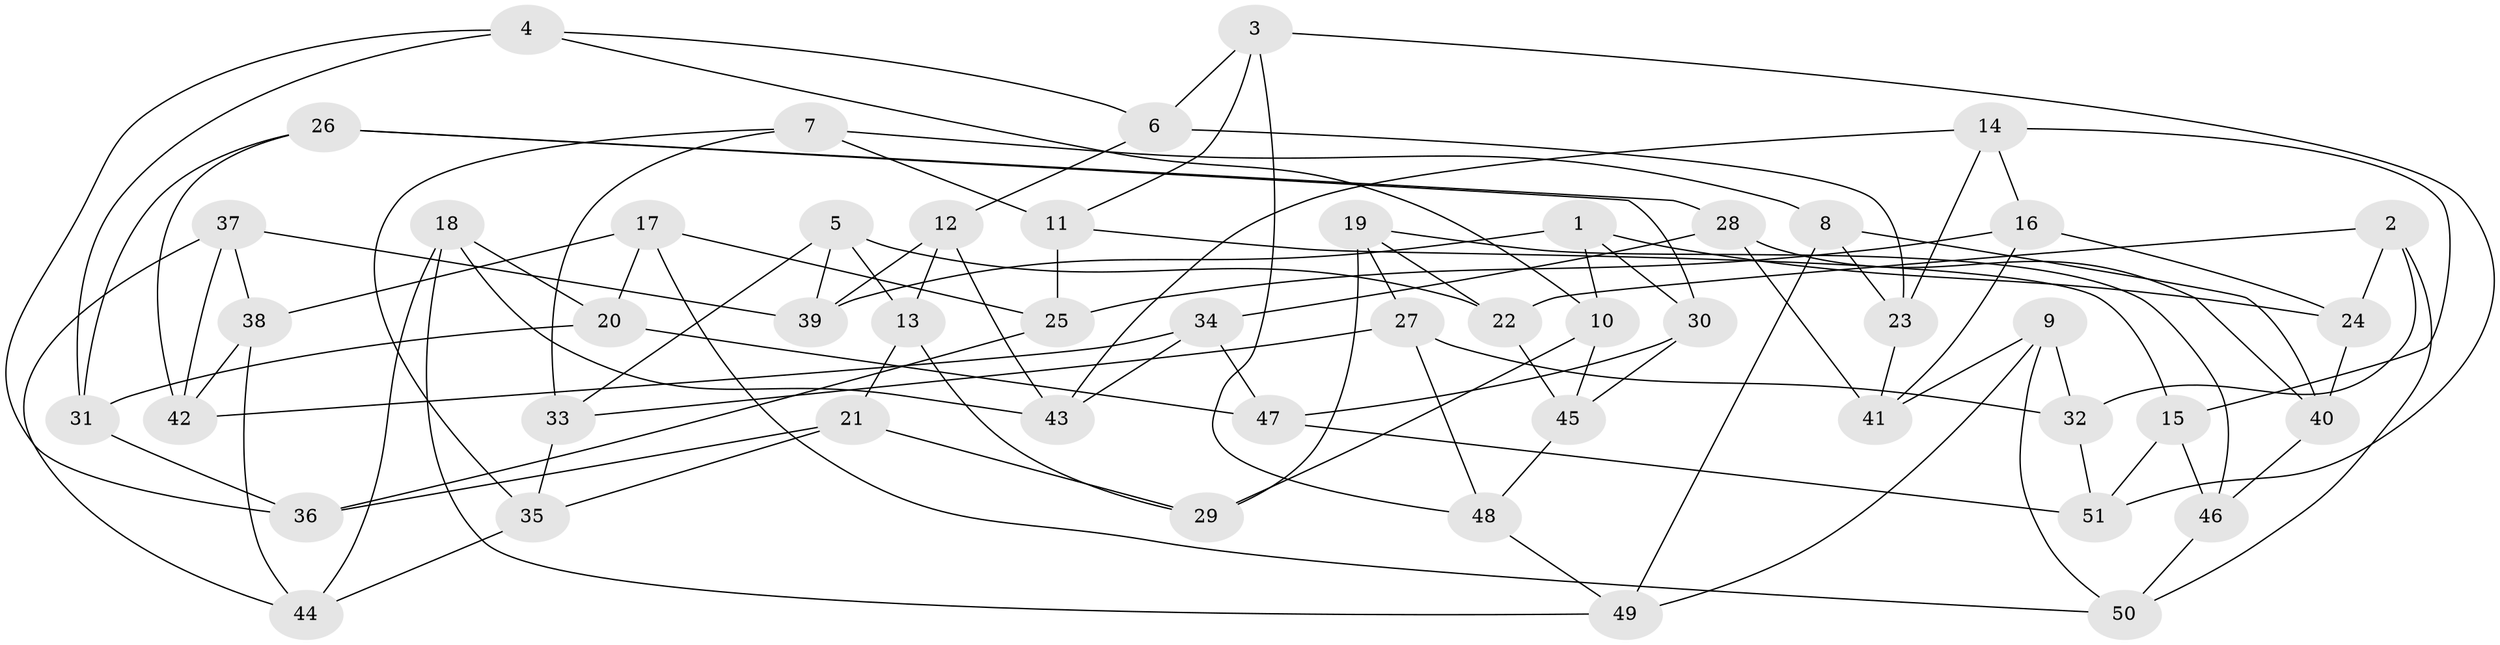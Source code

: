 // coarse degree distribution, {6: 0.4666666666666667, 4: 0.26666666666666666, 5: 0.23333333333333334, 3: 0.03333333333333333}
// Generated by graph-tools (version 1.1) at 2025/24/03/03/25 07:24:24]
// undirected, 51 vertices, 102 edges
graph export_dot {
graph [start="1"]
  node [color=gray90,style=filled];
  1;
  2;
  3;
  4;
  5;
  6;
  7;
  8;
  9;
  10;
  11;
  12;
  13;
  14;
  15;
  16;
  17;
  18;
  19;
  20;
  21;
  22;
  23;
  24;
  25;
  26;
  27;
  28;
  29;
  30;
  31;
  32;
  33;
  34;
  35;
  36;
  37;
  38;
  39;
  40;
  41;
  42;
  43;
  44;
  45;
  46;
  47;
  48;
  49;
  50;
  51;
  1 -- 24;
  1 -- 30;
  1 -- 39;
  1 -- 10;
  2 -- 50;
  2 -- 24;
  2 -- 32;
  2 -- 22;
  3 -- 11;
  3 -- 6;
  3 -- 48;
  3 -- 51;
  4 -- 36;
  4 -- 10;
  4 -- 6;
  4 -- 31;
  5 -- 13;
  5 -- 39;
  5 -- 33;
  5 -- 22;
  6 -- 12;
  6 -- 23;
  7 -- 33;
  7 -- 11;
  7 -- 35;
  7 -- 8;
  8 -- 23;
  8 -- 40;
  8 -- 49;
  9 -- 41;
  9 -- 49;
  9 -- 50;
  9 -- 32;
  10 -- 45;
  10 -- 29;
  11 -- 25;
  11 -- 15;
  12 -- 43;
  12 -- 39;
  12 -- 13;
  13 -- 21;
  13 -- 29;
  14 -- 43;
  14 -- 23;
  14 -- 15;
  14 -- 16;
  15 -- 46;
  15 -- 51;
  16 -- 24;
  16 -- 25;
  16 -- 41;
  17 -- 50;
  17 -- 20;
  17 -- 25;
  17 -- 38;
  18 -- 20;
  18 -- 49;
  18 -- 44;
  18 -- 43;
  19 -- 27;
  19 -- 22;
  19 -- 29;
  19 -- 46;
  20 -- 31;
  20 -- 47;
  21 -- 36;
  21 -- 29;
  21 -- 35;
  22 -- 45;
  23 -- 41;
  24 -- 40;
  25 -- 36;
  26 -- 42;
  26 -- 30;
  26 -- 28;
  26 -- 31;
  27 -- 48;
  27 -- 33;
  27 -- 32;
  28 -- 34;
  28 -- 40;
  28 -- 41;
  30 -- 47;
  30 -- 45;
  31 -- 36;
  32 -- 51;
  33 -- 35;
  34 -- 42;
  34 -- 47;
  34 -- 43;
  35 -- 44;
  37 -- 44;
  37 -- 42;
  37 -- 39;
  37 -- 38;
  38 -- 44;
  38 -- 42;
  40 -- 46;
  45 -- 48;
  46 -- 50;
  47 -- 51;
  48 -- 49;
}
